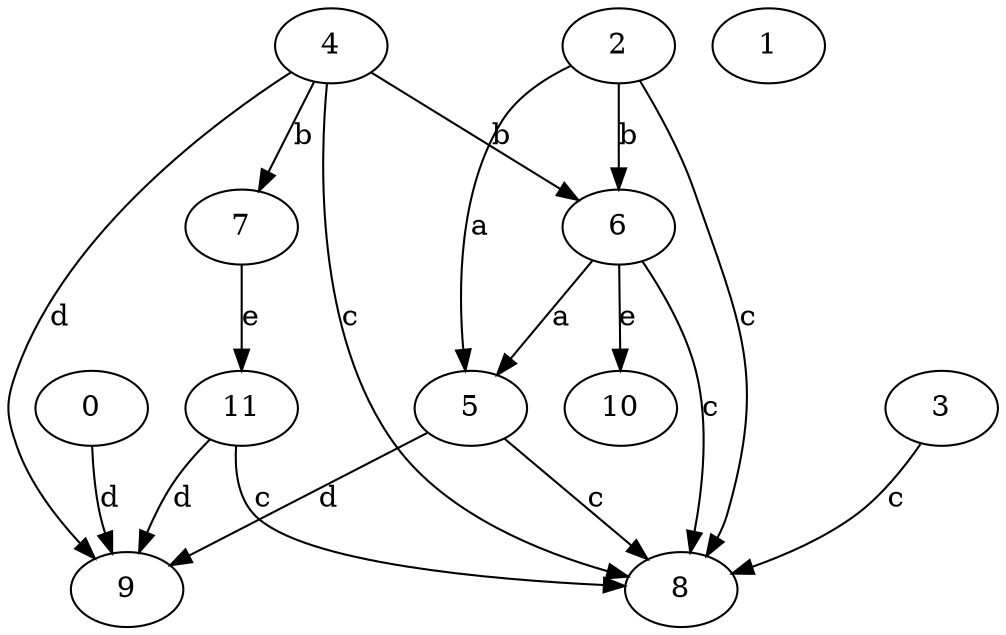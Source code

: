 strict digraph  {
0;
3;
4;
5;
6;
7;
8;
9;
10;
11;
1;
2;
0 -> 9  [label=d];
3 -> 8  [label=c];
4 -> 6  [label=b];
4 -> 7  [label=b];
4 -> 8  [label=c];
4 -> 9  [label=d];
5 -> 8  [label=c];
5 -> 9  [label=d];
6 -> 5  [label=a];
6 -> 8  [label=c];
6 -> 10  [label=e];
7 -> 11  [label=e];
11 -> 8  [label=c];
11 -> 9  [label=d];
2 -> 5  [label=a];
2 -> 6  [label=b];
2 -> 8  [label=c];
}
